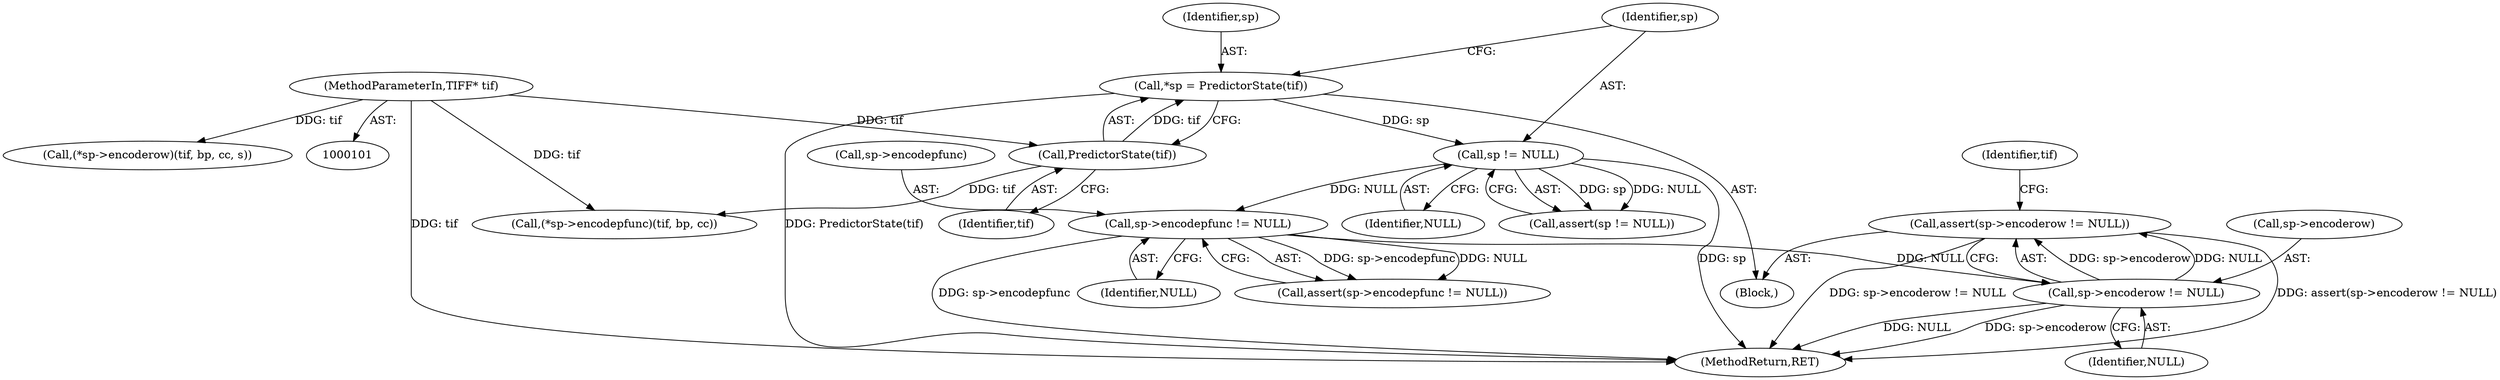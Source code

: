 digraph "0_libtiff_3ca657a8793dd011bf869695d72ad31c779c3cc1_1@API" {
"1000122" [label="(Call,assert(sp->encoderow != NULL))"];
"1000123" [label="(Call,sp->encoderow != NULL)"];
"1000117" [label="(Call,sp->encodepfunc != NULL)"];
"1000113" [label="(Call,sp != NULL)"];
"1000108" [label="(Call,*sp = PredictorState(tif))"];
"1000110" [label="(Call,PredictorState(tif))"];
"1000102" [label="(MethodParameterIn,TIFF* tif)"];
"1000142" [label="(MethodReturn,RET)"];
"1000117" [label="(Call,sp->encodepfunc != NULL)"];
"1000110" [label="(Call,PredictorState(tif))"];
"1000108" [label="(Call,*sp = PredictorState(tif))"];
"1000115" [label="(Identifier,NULL)"];
"1000123" [label="(Call,sp->encoderow != NULL)"];
"1000118" [label="(Call,sp->encodepfunc)"];
"1000113" [label="(Call,sp != NULL)"];
"1000111" [label="(Identifier,tif)"];
"1000106" [label="(Block,)"];
"1000112" [label="(Call,assert(sp != NULL))"];
"1000131" [label="(Identifier,tif)"];
"1000122" [label="(Call,assert(sp->encoderow != NULL))"];
"1000102" [label="(MethodParameterIn,TIFF* tif)"];
"1000116" [label="(Call,assert(sp->encodepfunc != NULL))"];
"1000137" [label="(Call,(*sp->encoderow)(tif, bp, cc, s))"];
"1000127" [label="(Identifier,NULL)"];
"1000114" [label="(Identifier,sp)"];
"1000130" [label="(Call,(*sp->encodepfunc)(tif, bp, cc))"];
"1000121" [label="(Identifier,NULL)"];
"1000109" [label="(Identifier,sp)"];
"1000124" [label="(Call,sp->encoderow)"];
"1000122" -> "1000106"  [label="AST: "];
"1000122" -> "1000123"  [label="CFG: "];
"1000123" -> "1000122"  [label="AST: "];
"1000131" -> "1000122"  [label="CFG: "];
"1000122" -> "1000142"  [label="DDG: assert(sp->encoderow != NULL)"];
"1000122" -> "1000142"  [label="DDG: sp->encoderow != NULL"];
"1000123" -> "1000122"  [label="DDG: sp->encoderow"];
"1000123" -> "1000122"  [label="DDG: NULL"];
"1000123" -> "1000127"  [label="CFG: "];
"1000124" -> "1000123"  [label="AST: "];
"1000127" -> "1000123"  [label="AST: "];
"1000123" -> "1000142"  [label="DDG: NULL"];
"1000123" -> "1000142"  [label="DDG: sp->encoderow"];
"1000117" -> "1000123"  [label="DDG: NULL"];
"1000117" -> "1000116"  [label="AST: "];
"1000117" -> "1000121"  [label="CFG: "];
"1000118" -> "1000117"  [label="AST: "];
"1000121" -> "1000117"  [label="AST: "];
"1000116" -> "1000117"  [label="CFG: "];
"1000117" -> "1000142"  [label="DDG: sp->encodepfunc"];
"1000117" -> "1000116"  [label="DDG: sp->encodepfunc"];
"1000117" -> "1000116"  [label="DDG: NULL"];
"1000113" -> "1000117"  [label="DDG: NULL"];
"1000113" -> "1000112"  [label="AST: "];
"1000113" -> "1000115"  [label="CFG: "];
"1000114" -> "1000113"  [label="AST: "];
"1000115" -> "1000113"  [label="AST: "];
"1000112" -> "1000113"  [label="CFG: "];
"1000113" -> "1000142"  [label="DDG: sp"];
"1000113" -> "1000112"  [label="DDG: sp"];
"1000113" -> "1000112"  [label="DDG: NULL"];
"1000108" -> "1000113"  [label="DDG: sp"];
"1000108" -> "1000106"  [label="AST: "];
"1000108" -> "1000110"  [label="CFG: "];
"1000109" -> "1000108"  [label="AST: "];
"1000110" -> "1000108"  [label="AST: "];
"1000114" -> "1000108"  [label="CFG: "];
"1000108" -> "1000142"  [label="DDG: PredictorState(tif)"];
"1000110" -> "1000108"  [label="DDG: tif"];
"1000110" -> "1000111"  [label="CFG: "];
"1000111" -> "1000110"  [label="AST: "];
"1000102" -> "1000110"  [label="DDG: tif"];
"1000110" -> "1000130"  [label="DDG: tif"];
"1000102" -> "1000101"  [label="AST: "];
"1000102" -> "1000142"  [label="DDG: tif"];
"1000102" -> "1000130"  [label="DDG: tif"];
"1000102" -> "1000137"  [label="DDG: tif"];
}
